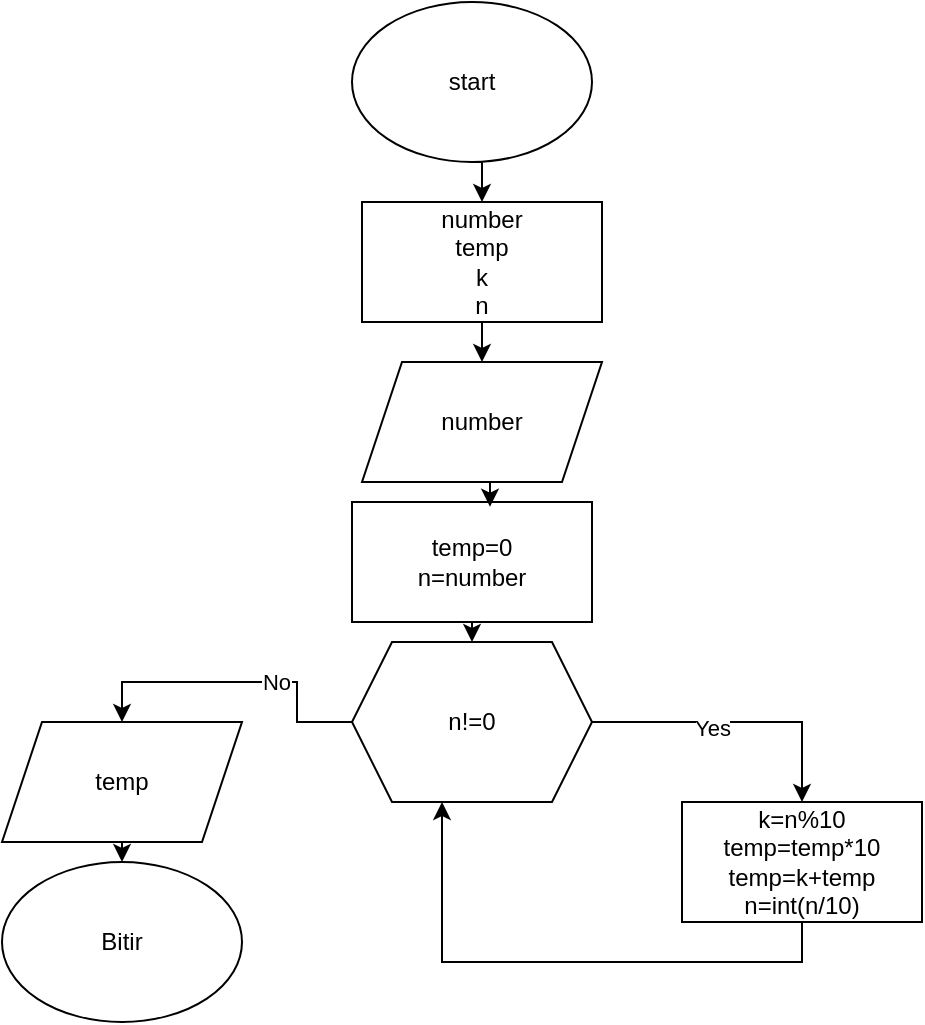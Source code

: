 <mxfile version="24.2.5" type="device">
  <diagram name="Page-1" id="m0oOy5E7jfqn8iqMoJvR">
    <mxGraphModel dx="1034" dy="519" grid="1" gridSize="10" guides="1" tooltips="1" connect="1" arrows="1" fold="1" page="1" pageScale="1" pageWidth="850" pageHeight="1100" math="0" shadow="0">
      <root>
        <mxCell id="0" />
        <mxCell id="1" parent="0" />
        <mxCell id="QTgLYfVHkDJSfGxonWHM-3" style="edgeStyle=orthogonalEdgeStyle;rounded=0;orthogonalLoop=1;jettySize=auto;html=1;exitX=0.5;exitY=1;exitDx=0;exitDy=0;entryX=0.5;entryY=0;entryDx=0;entryDy=0;" parent="1" source="QTgLYfVHkDJSfGxonWHM-1" target="QTgLYfVHkDJSfGxonWHM-2" edge="1">
          <mxGeometry relative="1" as="geometry" />
        </mxCell>
        <mxCell id="QTgLYfVHkDJSfGxonWHM-1" value="start" style="ellipse;whiteSpace=wrap;html=1;" parent="1" vertex="1">
          <mxGeometry x="365" width="120" height="80" as="geometry" />
        </mxCell>
        <mxCell id="QTgLYfVHkDJSfGxonWHM-5" style="edgeStyle=orthogonalEdgeStyle;rounded=0;orthogonalLoop=1;jettySize=auto;html=1;exitX=0.5;exitY=1;exitDx=0;exitDy=0;entryX=0.5;entryY=0;entryDx=0;entryDy=0;" parent="1" source="QTgLYfVHkDJSfGxonWHM-2" target="QTgLYfVHkDJSfGxonWHM-4" edge="1">
          <mxGeometry relative="1" as="geometry" />
        </mxCell>
        <mxCell id="QTgLYfVHkDJSfGxonWHM-2" value="number&lt;br&gt;temp&lt;br&gt;k&lt;br&gt;n" style="rounded=0;whiteSpace=wrap;html=1;" parent="1" vertex="1">
          <mxGeometry x="370" y="100" width="120" height="60" as="geometry" />
        </mxCell>
        <mxCell id="QTgLYfVHkDJSfGxonWHM-4" value="number" style="shape=parallelogram;perimeter=parallelogramPerimeter;whiteSpace=wrap;html=1;fixedSize=1;" parent="1" vertex="1">
          <mxGeometry x="370" y="180" width="120" height="60" as="geometry" />
        </mxCell>
        <mxCell id="QTgLYfVHkDJSfGxonWHM-16" style="edgeStyle=orthogonalEdgeStyle;rounded=0;orthogonalLoop=1;jettySize=auto;html=1;exitX=0;exitY=0.5;exitDx=0;exitDy=0;entryX=0.5;entryY=0;entryDx=0;entryDy=0;" parent="1" source="QTgLYfVHkDJSfGxonWHM-6" target="QTgLYfVHkDJSfGxonWHM-18" edge="1">
          <mxGeometry relative="1" as="geometry">
            <mxPoint x="250" y="410" as="targetPoint" />
          </mxGeometry>
        </mxCell>
        <mxCell id="QTgLYfVHkDJSfGxonWHM-17" value="No" style="edgeLabel;html=1;align=center;verticalAlign=middle;resizable=0;points=[];" parent="QTgLYfVHkDJSfGxonWHM-16" vertex="1" connectable="0">
          <mxGeometry x="-0.254" relative="1" as="geometry">
            <mxPoint as="offset" />
          </mxGeometry>
        </mxCell>
        <mxCell id="QTgLYfVHkDJSfGxonWHM-6" value="n!=0" style="shape=hexagon;perimeter=hexagonPerimeter2;whiteSpace=wrap;html=1;fixedSize=1;" parent="1" vertex="1">
          <mxGeometry x="365" y="320" width="120" height="80" as="geometry" />
        </mxCell>
        <mxCell id="QTgLYfVHkDJSfGxonWHM-11" style="edgeStyle=orthogonalEdgeStyle;rounded=0;orthogonalLoop=1;jettySize=auto;html=1;exitX=0.5;exitY=1;exitDx=0;exitDy=0;entryX=0.5;entryY=0;entryDx=0;entryDy=0;" parent="1" source="QTgLYfVHkDJSfGxonWHM-8" target="QTgLYfVHkDJSfGxonWHM-6" edge="1">
          <mxGeometry relative="1" as="geometry" />
        </mxCell>
        <mxCell id="QTgLYfVHkDJSfGxonWHM-8" value="temp=0&lt;br&gt;n=number" style="rounded=0;whiteSpace=wrap;html=1;" parent="1" vertex="1">
          <mxGeometry x="365" y="250" width="120" height="60" as="geometry" />
        </mxCell>
        <mxCell id="QTgLYfVHkDJSfGxonWHM-9" style="edgeStyle=orthogonalEdgeStyle;rounded=0;orthogonalLoop=1;jettySize=auto;html=1;exitX=0.5;exitY=1;exitDx=0;exitDy=0;entryX=0.575;entryY=0.039;entryDx=0;entryDy=0;entryPerimeter=0;" parent="1" source="QTgLYfVHkDJSfGxonWHM-4" target="QTgLYfVHkDJSfGxonWHM-8" edge="1">
          <mxGeometry relative="1" as="geometry" />
        </mxCell>
        <mxCell id="QTgLYfVHkDJSfGxonWHM-14" style="edgeStyle=orthogonalEdgeStyle;rounded=0;orthogonalLoop=1;jettySize=auto;html=1;exitX=0.5;exitY=1;exitDx=0;exitDy=0;entryX=0.375;entryY=1;entryDx=0;entryDy=0;" parent="1" source="QTgLYfVHkDJSfGxonWHM-12" target="QTgLYfVHkDJSfGxonWHM-6" edge="1">
          <mxGeometry relative="1" as="geometry" />
        </mxCell>
        <mxCell id="QTgLYfVHkDJSfGxonWHM-12" value="k=n%10&lt;br&gt;temp=temp*10&lt;br&gt;temp=k+temp&lt;br&gt;n=int(n/10)" style="rounded=0;whiteSpace=wrap;html=1;" parent="1" vertex="1">
          <mxGeometry x="530" y="400" width="120" height="60" as="geometry" />
        </mxCell>
        <mxCell id="QTgLYfVHkDJSfGxonWHM-13" style="edgeStyle=orthogonalEdgeStyle;rounded=0;orthogonalLoop=1;jettySize=auto;html=1;exitX=1;exitY=0.5;exitDx=0;exitDy=0;entryX=0.5;entryY=0;entryDx=0;entryDy=0;" parent="1" source="QTgLYfVHkDJSfGxonWHM-6" target="QTgLYfVHkDJSfGxonWHM-12" edge="1">
          <mxGeometry relative="1" as="geometry" />
        </mxCell>
        <mxCell id="QTgLYfVHkDJSfGxonWHM-15" value="Yes" style="edgeLabel;html=1;align=center;verticalAlign=middle;resizable=0;points=[];" parent="QTgLYfVHkDJSfGxonWHM-13" vertex="1" connectable="0">
          <mxGeometry x="-0.177" y="-3" relative="1" as="geometry">
            <mxPoint as="offset" />
          </mxGeometry>
        </mxCell>
        <mxCell id="QTgLYfVHkDJSfGxonWHM-20" style="edgeStyle=orthogonalEdgeStyle;rounded=0;orthogonalLoop=1;jettySize=auto;html=1;exitX=0.5;exitY=1;exitDx=0;exitDy=0;entryX=0.5;entryY=0;entryDx=0;entryDy=0;" parent="1" source="QTgLYfVHkDJSfGxonWHM-18" target="QTgLYfVHkDJSfGxonWHM-19" edge="1">
          <mxGeometry relative="1" as="geometry" />
        </mxCell>
        <mxCell id="QTgLYfVHkDJSfGxonWHM-18" value="temp" style="shape=parallelogram;perimeter=parallelogramPerimeter;whiteSpace=wrap;html=1;fixedSize=1;" parent="1" vertex="1">
          <mxGeometry x="190" y="360" width="120" height="60" as="geometry" />
        </mxCell>
        <mxCell id="QTgLYfVHkDJSfGxonWHM-19" value="Bitir" style="ellipse;whiteSpace=wrap;html=1;" parent="1" vertex="1">
          <mxGeometry x="190" y="430" width="120" height="80" as="geometry" />
        </mxCell>
      </root>
    </mxGraphModel>
  </diagram>
</mxfile>
